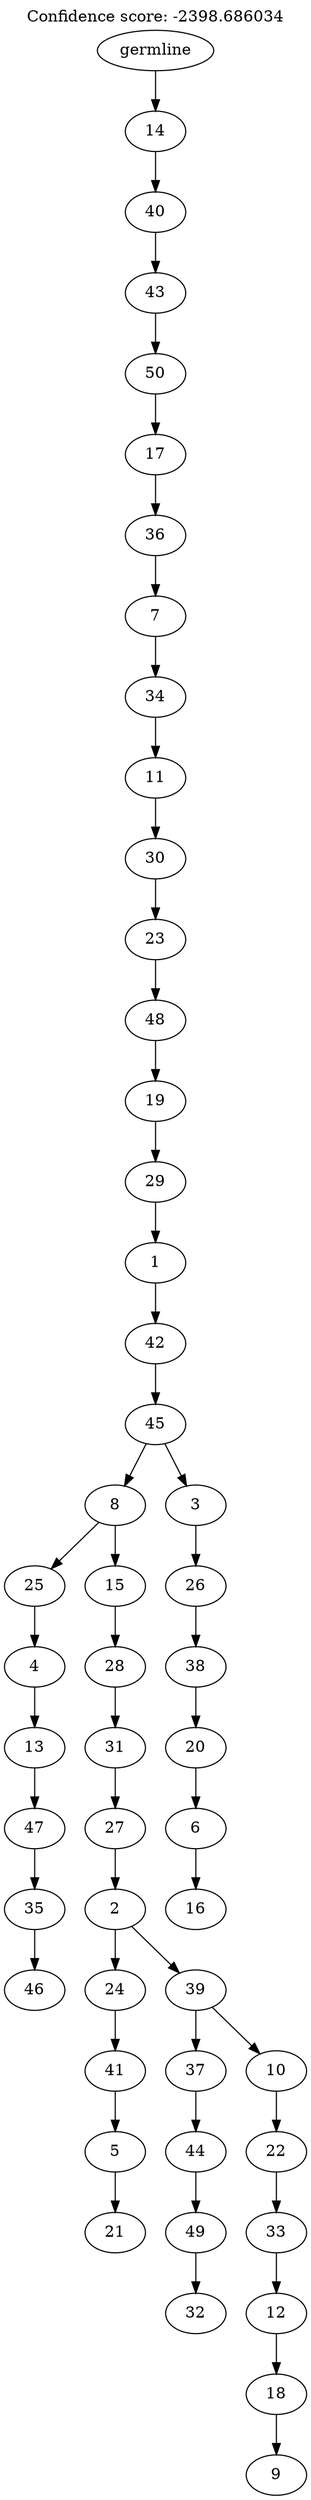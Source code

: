 digraph g {
	"49" -> "50";
	"50" [label="46"];
	"48" -> "49";
	"49" [label="35"];
	"47" -> "48";
	"48" [label="47"];
	"46" -> "47";
	"47" [label="13"];
	"45" -> "46";
	"46" [label="4"];
	"43" -> "44";
	"44" [label="21"];
	"42" -> "43";
	"43" [label="5"];
	"41" -> "42";
	"42" [label="41"];
	"39" -> "40";
	"40" [label="32"];
	"38" -> "39";
	"39" [label="49"];
	"37" -> "38";
	"38" [label="44"];
	"35" -> "36";
	"36" [label="9"];
	"34" -> "35";
	"35" [label="18"];
	"33" -> "34";
	"34" [label="12"];
	"32" -> "33";
	"33" [label="33"];
	"31" -> "32";
	"32" [label="22"];
	"30" -> "31";
	"31" [label="10"];
	"30" -> "37";
	"37" [label="37"];
	"29" -> "30";
	"30" [label="39"];
	"29" -> "41";
	"41" [label="24"];
	"28" -> "29";
	"29" [label="2"];
	"27" -> "28";
	"28" [label="27"];
	"26" -> "27";
	"27" [label="31"];
	"25" -> "26";
	"26" [label="28"];
	"24" -> "25";
	"25" [label="15"];
	"24" -> "45";
	"45" [label="25"];
	"22" -> "23";
	"23" [label="16"];
	"21" -> "22";
	"22" [label="6"];
	"20" -> "21";
	"21" [label="20"];
	"19" -> "20";
	"20" [label="38"];
	"18" -> "19";
	"19" [label="26"];
	"17" -> "18";
	"18" [label="3"];
	"17" -> "24";
	"24" [label="8"];
	"16" -> "17";
	"17" [label="45"];
	"15" -> "16";
	"16" [label="42"];
	"14" -> "15";
	"15" [label="1"];
	"13" -> "14";
	"14" [label="29"];
	"12" -> "13";
	"13" [label="19"];
	"11" -> "12";
	"12" [label="48"];
	"10" -> "11";
	"11" [label="23"];
	"9" -> "10";
	"10" [label="30"];
	"8" -> "9";
	"9" [label="11"];
	"7" -> "8";
	"8" [label="34"];
	"6" -> "7";
	"7" [label="7"];
	"5" -> "6";
	"6" [label="36"];
	"4" -> "5";
	"5" [label="17"];
	"3" -> "4";
	"4" [label="50"];
	"2" -> "3";
	"3" [label="43"];
	"1" -> "2";
	"2" [label="40"];
	"0" -> "1";
	"1" [label="14"];
	"0" [label="germline"];
	labelloc="t";
	label="Confidence score: -2398.686034";
}

